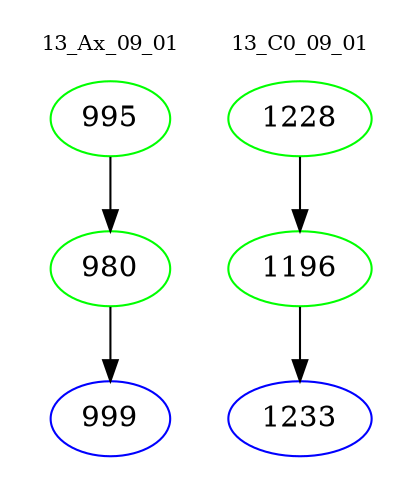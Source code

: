 digraph{
subgraph cluster_0 {
color = white
label = "13_Ax_09_01";
fontsize=10;
T0_995 [label="995", color="green"]
T0_995 -> T0_980 [color="black"]
T0_980 [label="980", color="green"]
T0_980 -> T0_999 [color="black"]
T0_999 [label="999", color="blue"]
}
subgraph cluster_1 {
color = white
label = "13_C0_09_01";
fontsize=10;
T1_1228 [label="1228", color="green"]
T1_1228 -> T1_1196 [color="black"]
T1_1196 [label="1196", color="green"]
T1_1196 -> T1_1233 [color="black"]
T1_1233 [label="1233", color="blue"]
}
}
